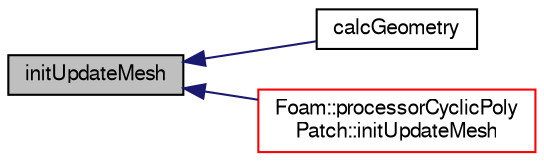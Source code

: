 digraph "initUpdateMesh"
{
  bgcolor="transparent";
  edge [fontname="FreeSans",fontsize="10",labelfontname="FreeSans",labelfontsize="10"];
  node [fontname="FreeSans",fontsize="10",shape=record];
  rankdir="LR";
  Node357 [label="initUpdateMesh",height=0.2,width=0.4,color="black", fillcolor="grey75", style="filled", fontcolor="black"];
  Node357 -> Node358 [dir="back",color="midnightblue",fontsize="10",style="solid",fontname="FreeSans"];
  Node358 [label="calcGeometry",height=0.2,width=0.4,color="black",URL="$a27454.html#a99ee15e7e7eff38649dece8470111742",tooltip="Calculate the patch geometry with externally. "];
  Node357 -> Node359 [dir="back",color="midnightblue",fontsize="10",style="solid",fontname="FreeSans"];
  Node359 [label="Foam::processorCyclicPoly\lPatch::initUpdateMesh",height=0.2,width=0.4,color="red",URL="$a27458.html#aba14098b759b2f349996ba9d0c33544c",tooltip="Initialise the update of the patch topology. "];
}
